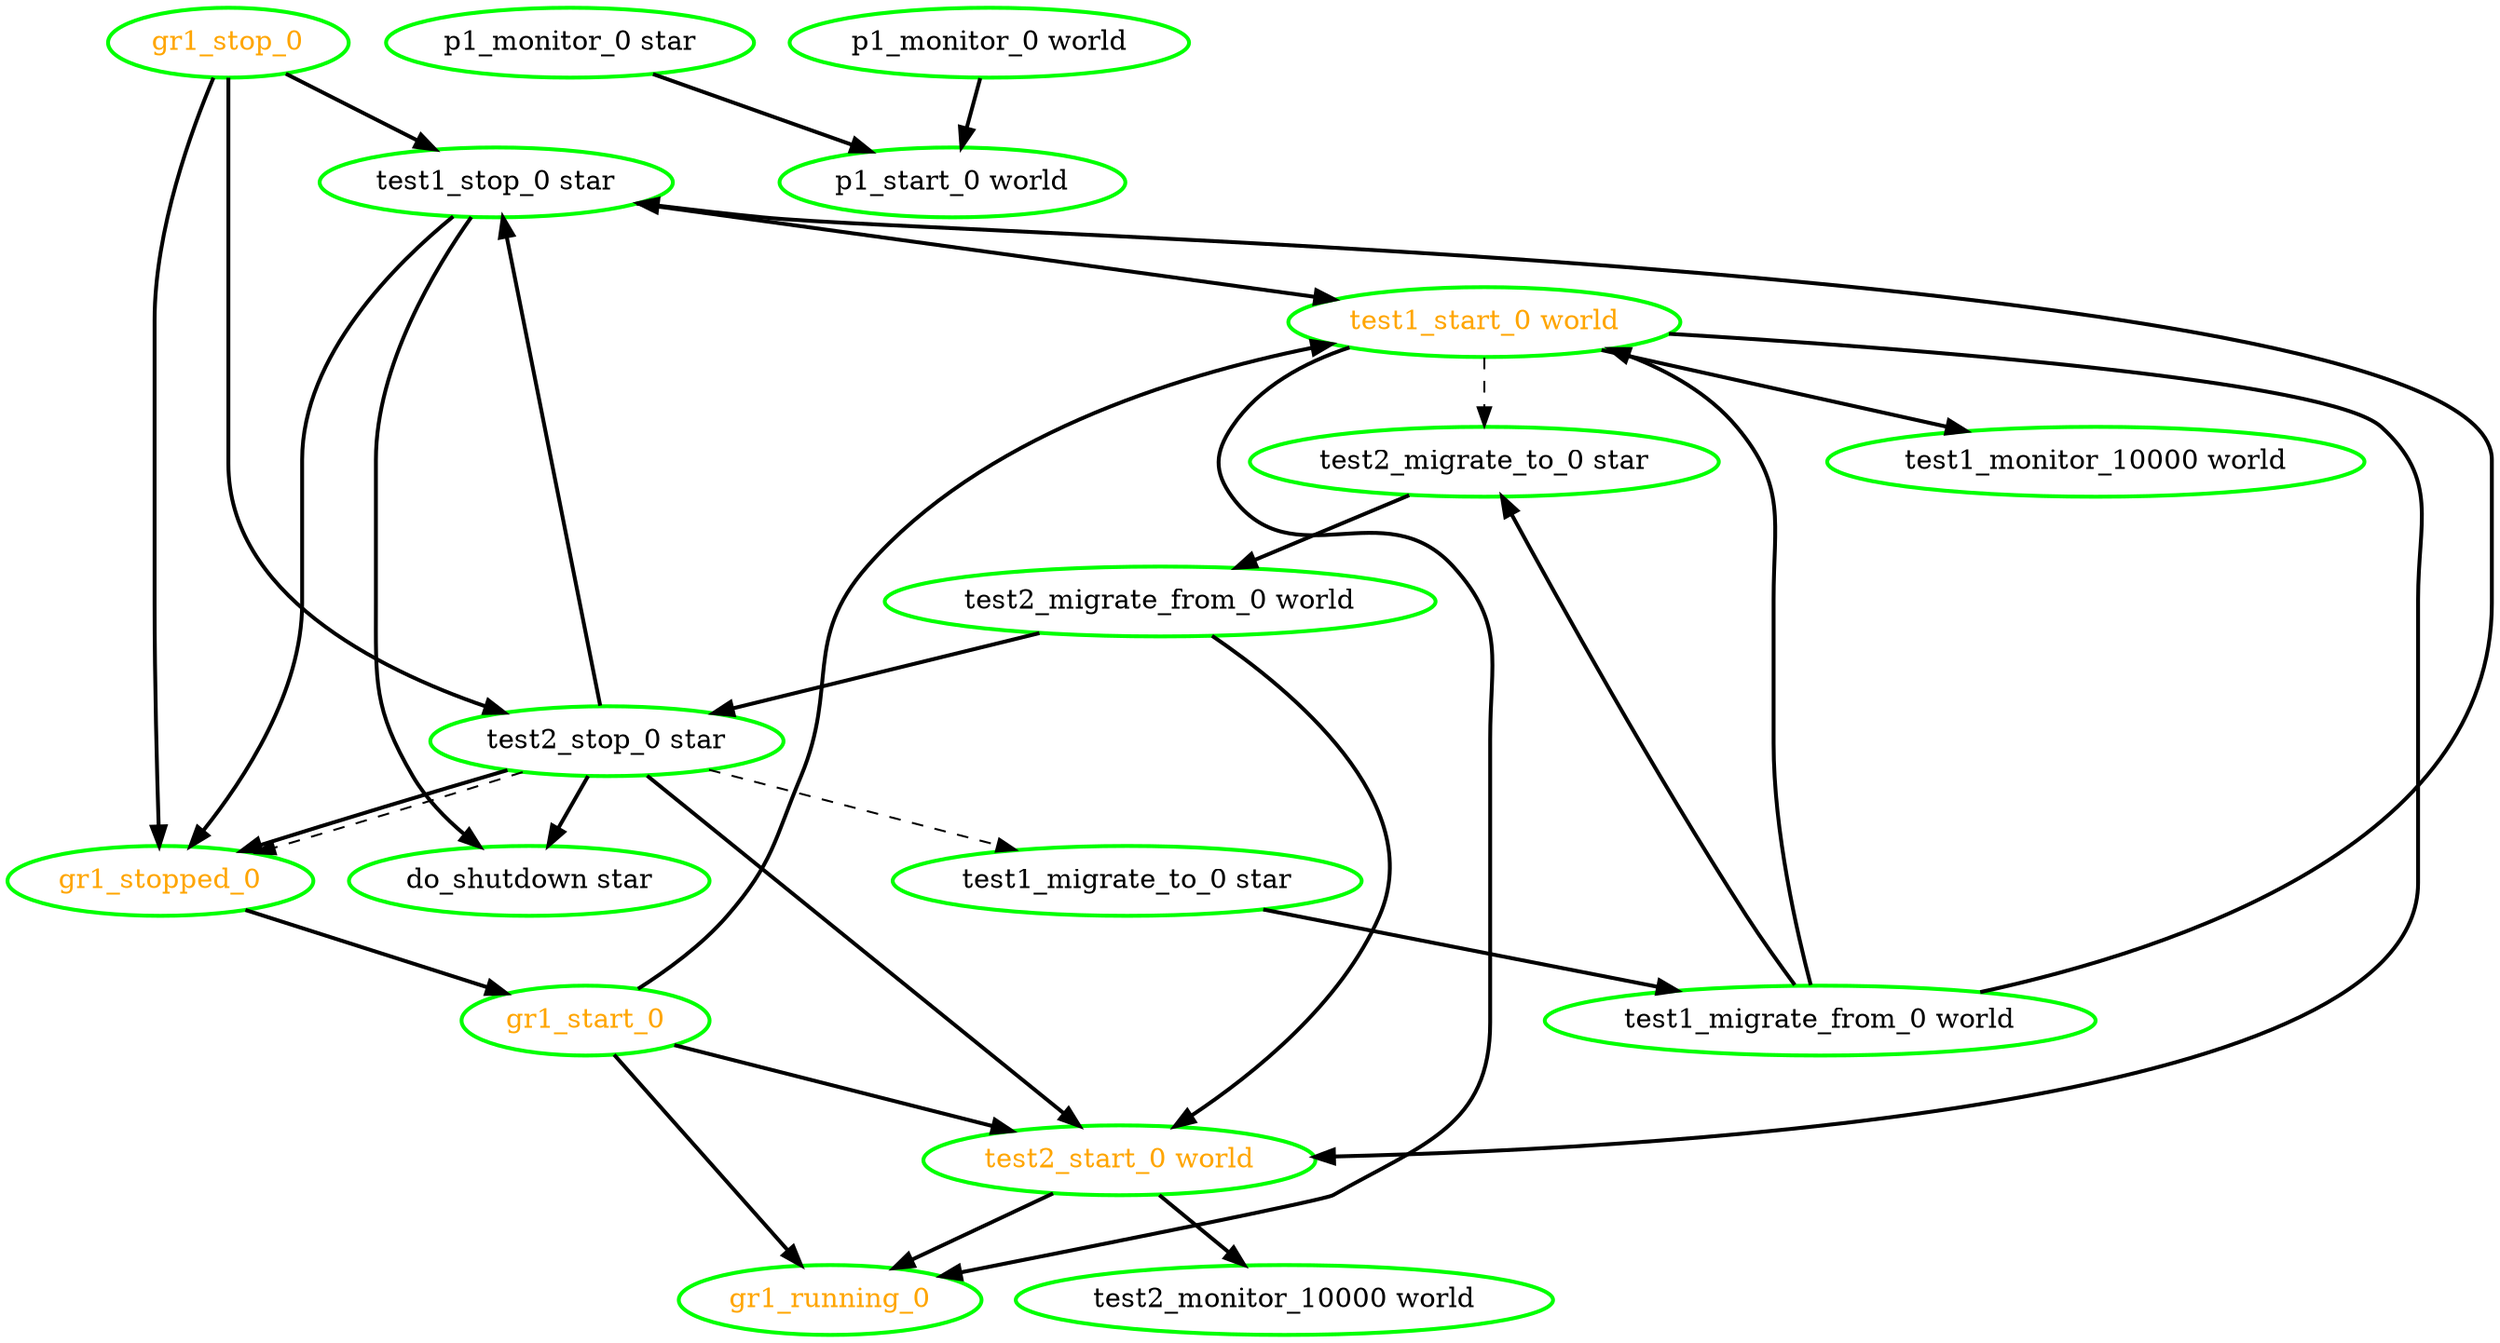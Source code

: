 digraph "g" {
"do_shutdown star" [ style=bold color="green" fontcolor="black" ]
"gr1_running_0" [ style=bold color="green" fontcolor="orange" ]
"gr1_start_0" -> "gr1_running_0" [ style = bold]
"gr1_start_0" -> "test1_start_0 world" [ style = bold]
"gr1_start_0" -> "test2_start_0 world" [ style = bold]
"gr1_start_0" [ style=bold color="green" fontcolor="orange" ]
"gr1_stop_0" -> "gr1_stopped_0" [ style = bold]
"gr1_stop_0" -> "test1_stop_0 star" [ style = bold]
"gr1_stop_0" -> "test2_stop_0 star" [ style = bold]
"gr1_stop_0" [ style=bold color="green" fontcolor="orange" ]
"gr1_stopped_0" -> "gr1_start_0" [ style = bold]
"gr1_stopped_0" [ style=bold color="green" fontcolor="orange" ]
"p1_monitor_0 star" -> "p1_start_0 world" [ style = bold]
"p1_monitor_0 star" [ style=bold color="green" fontcolor="black" ]
"p1_monitor_0 world" -> "p1_start_0 world" [ style = bold]
"p1_monitor_0 world" [ style=bold color="green" fontcolor="black" ]
"p1_start_0 world" [ style=bold color="green" fontcolor="black" ]
"test1_migrate_from_0 world" -> "test1_start_0 world" [ style = bold]
"test1_migrate_from_0 world" -> "test1_stop_0 star" [ style = bold]
"test1_migrate_from_0 world" -> "test2_migrate_to_0 star" [ style = bold]
"test1_migrate_from_0 world" [ style=bold color="green" fontcolor="black"]
"test1_migrate_to_0 star" -> "test1_migrate_from_0 world" [ style = bold]
"test1_migrate_to_0 star" [ style=bold color="green" fontcolor="black"]
"test1_monitor_10000 world" [ style=bold color="green" fontcolor="black" ]
"test1_start_0 world" -> "gr1_running_0" [ style = bold]
"test1_start_0 world" -> "test1_monitor_10000 world" [ style = bold]
"test1_start_0 world" -> "test2_migrate_to_0 star" [ style = dashed]
"test1_start_0 world" -> "test2_start_0 world" [ style = bold]
"test1_start_0 world" [ style=bold color="green" fontcolor="orange"]
"test1_stop_0 star" -> "do_shutdown star" [ style = bold]
"test1_stop_0 star" -> "gr1_stopped_0" [ style = bold]
"test1_stop_0 star" -> "test1_start_0 world" [ style = bold]
"test1_stop_0 star" [ style=bold color="green" fontcolor="black" ]
"test2_migrate_from_0 world" -> "test2_start_0 world" [ style = bold]
"test2_migrate_from_0 world" -> "test2_stop_0 star" [ style = bold]
"test2_migrate_from_0 world" [ style=bold color="green" fontcolor="black"]
"test2_migrate_to_0 star" -> "test2_migrate_from_0 world" [ style = bold]
"test2_migrate_to_0 star" [ style=bold color="green" fontcolor="black"]
"test2_monitor_10000 world" [ style=bold color="green" fontcolor="black" ]
"test2_start_0 world" -> "gr1_running_0" [ style = bold]
"test2_start_0 world" -> "test2_monitor_10000 world" [ style = bold]
"test2_start_0 world" [ style=bold color="green" fontcolor="orange"]
"test2_stop_0 star" -> "do_shutdown star" [ style = bold]
"test2_stop_0 star" -> "gr1_stopped_0" [ style = bold]
"test2_stop_0 star" -> "gr1_stopped_0" [ style = dashed]
"test2_stop_0 star" -> "test1_migrate_to_0 star" [ style = dashed]
"test2_stop_0 star" -> "test1_stop_0 star" [ style = bold]
"test2_stop_0 star" -> "test2_start_0 world" [ style = bold]
"test2_stop_0 star" [ style=bold color="green" fontcolor="black" ]
}
